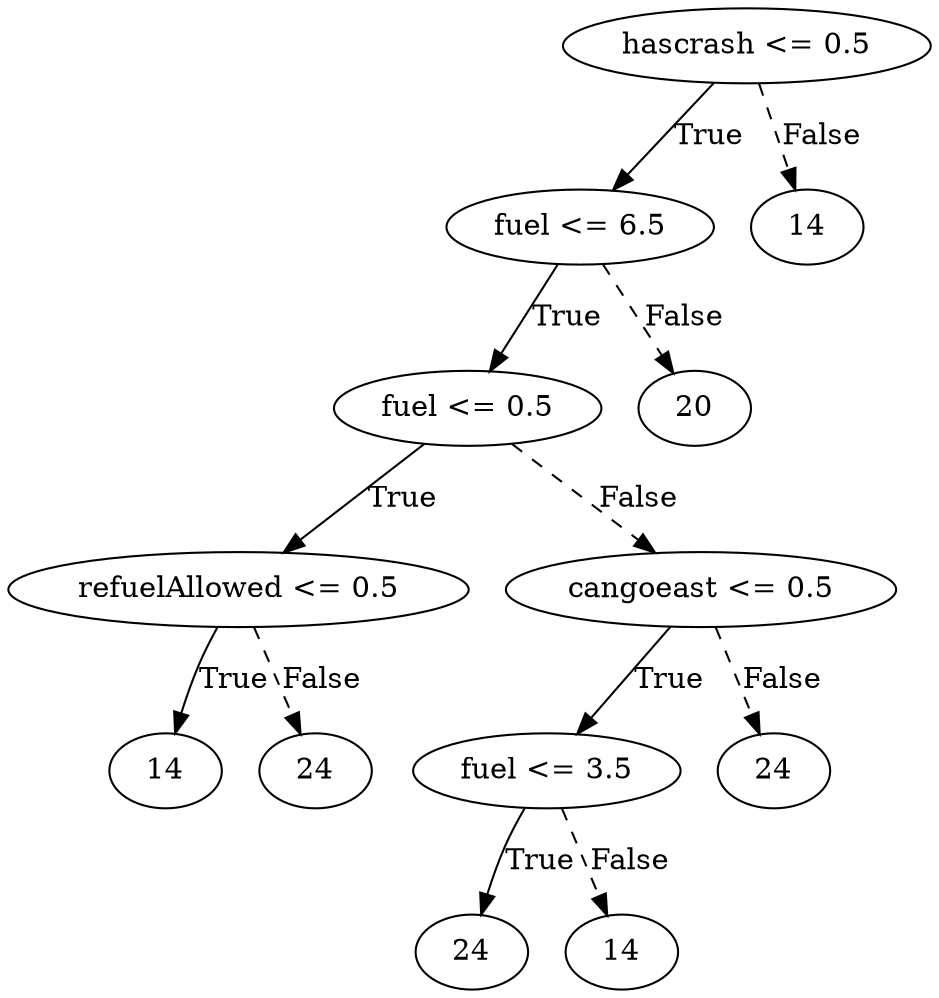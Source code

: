 digraph {
0 [label="hascrash <= 0.5"];
1 [label="fuel <= 6.5"];
2 [label="fuel <= 0.5"];
3 [label="refuelAllowed <= 0.5"];
4 [label="14"];
3 -> 4 [label="True"];
5 [label="24"];
3 -> 5 [style="dashed", label="False"];
2 -> 3 [label="True"];
6 [label="cangoeast <= 0.5"];
7 [label="fuel <= 3.5"];
8 [label="24"];
7 -> 8 [label="True"];
9 [label="14"];
7 -> 9 [style="dashed", label="False"];
6 -> 7 [label="True"];
10 [label="24"];
6 -> 10 [style="dashed", label="False"];
2 -> 6 [style="dashed", label="False"];
1 -> 2 [label="True"];
11 [label="20"];
1 -> 11 [style="dashed", label="False"];
0 -> 1 [label="True"];
12 [label="14"];
0 -> 12 [style="dashed", label="False"];

}
